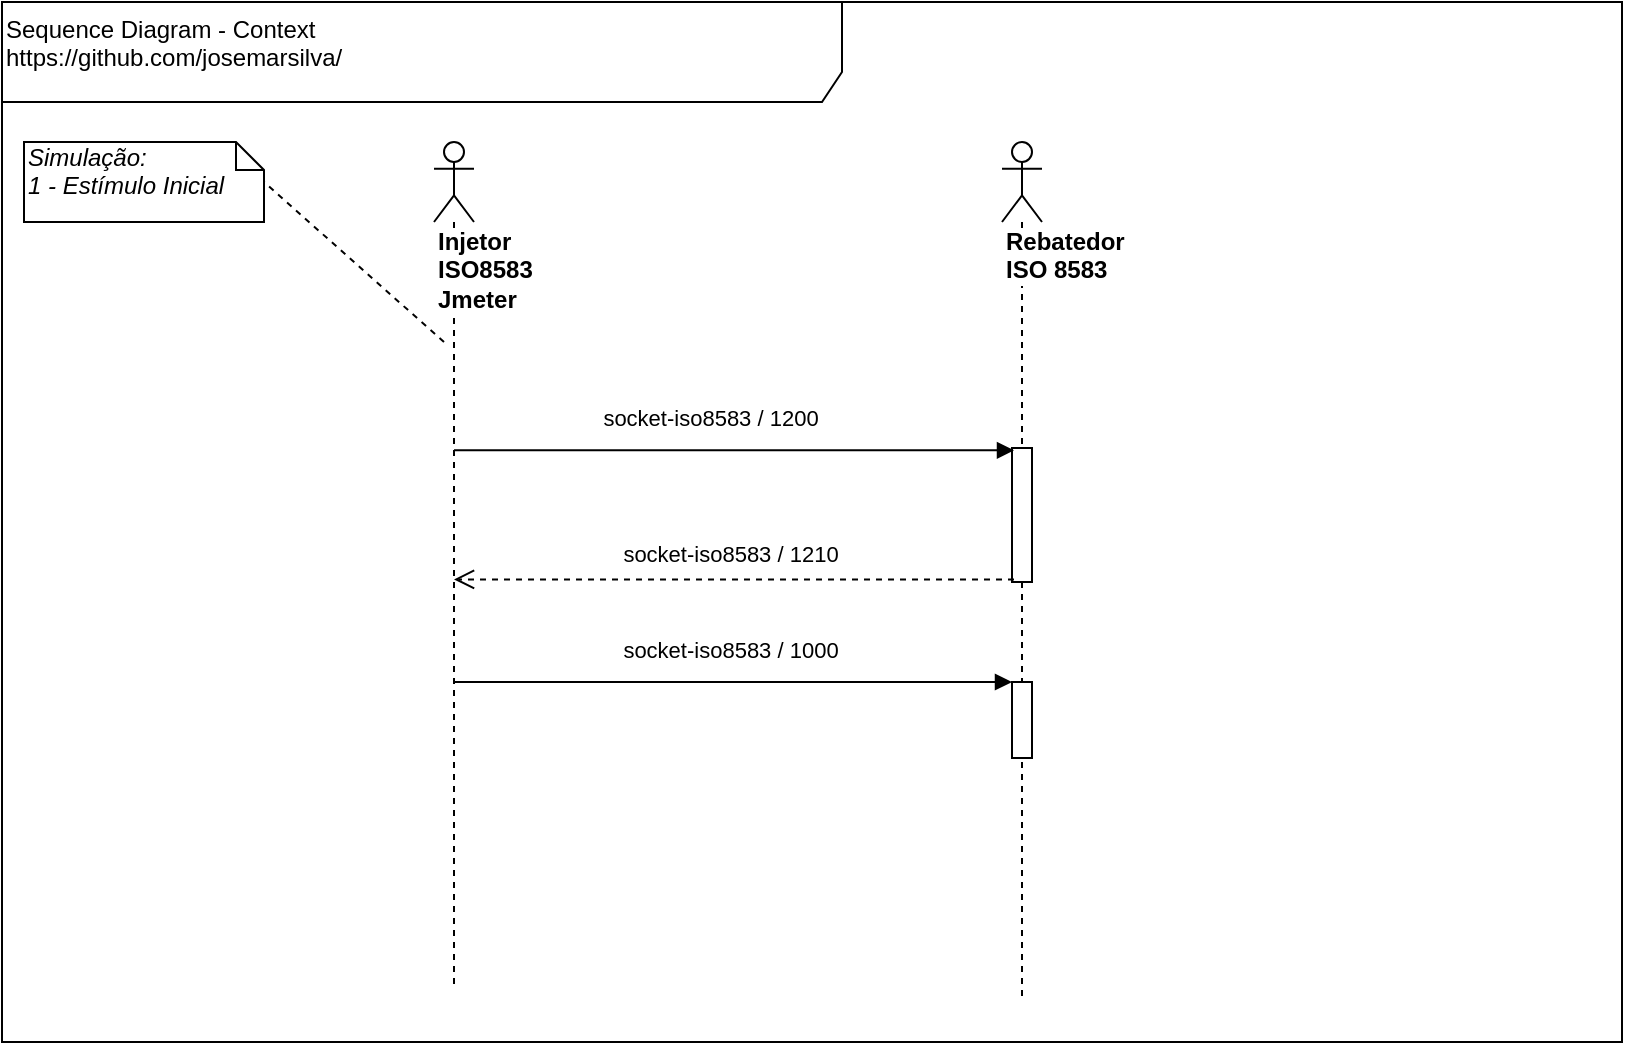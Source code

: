 <mxfile version="13.7.8" type="device"><diagram id="9e7c5bde-651a-596e-e7a2-a8a9bbe47cd4" name="Página-1"><mxGraphModel dx="1108" dy="534" grid="1" gridSize="10" guides="1" tooltips="1" connect="1" arrows="1" fold="1" page="1" pageScale="1" pageWidth="827" pageHeight="1169" background="#ffffff" math="0" shadow="0"><root><mxCell id="0"/><mxCell id="1" parent="0"/><mxCell id="TDG12jDj04-TZ9WR3QRp-41" value="&lt;div&gt;&lt;/div&gt;Sequence Diagram - Context&lt;br&gt;https://github.com/josemarsilva/&lt;div&gt;&lt;br&gt;&lt;/div&gt;" style="shape=umlFrame;whiteSpace=wrap;html=1;width=420;height=50;verticalAlign=top;align=left;" vertex="1" parent="1"><mxGeometry x="9" y="10" width="810" height="520" as="geometry"/></mxCell><mxCell id="4" value="&lt;span&gt;Injetor&amp;nbsp;&lt;br&gt;ISO8583&lt;br&gt;&lt;/span&gt;Jmeter&lt;span&gt;&lt;br&gt;&lt;/span&gt;" style="shape=umlLifeline;participant=umlActor;perimeter=lifelinePerimeter;whiteSpace=wrap;html=1;container=1;collapsible=0;recursiveResize=0;verticalAlign=top;spacingTop=36;labelBackgroundColor=#ffffff;outlineConnect=0;align=left;fontStyle=1" parent="1" vertex="1"><mxGeometry x="225" y="80" width="20" height="423" as="geometry"/></mxCell><mxCell id="8" value="Rebatedor&lt;br&gt;ISO 8583" style="shape=umlLifeline;participant=umlActor;perimeter=lifelinePerimeter;whiteSpace=wrap;html=1;container=1;collapsible=0;recursiveResize=0;verticalAlign=top;spacingTop=36;labelBackgroundColor=#ffffff;outlineConnect=0;align=left;fontStyle=1" parent="1" vertex="1"><mxGeometry x="509" y="80" width="20" height="430" as="geometry"/></mxCell><mxCell id="19" value="" style="html=1;points=[];perimeter=orthogonalPerimeter;" parent="8" vertex="1"><mxGeometry x="5" y="153" width="10" height="67" as="geometry"/></mxCell><mxCell id="36" value="" style="html=1;points=[];perimeter=orthogonalPerimeter;" parent="8" vertex="1"><mxGeometry x="5" y="270" width="10" height="38" as="geometry"/></mxCell><mxCell id="20" value="socket-iso8583 / 1200" style="html=1;verticalAlign=bottom;endArrow=block;entryX=0.1;entryY=0.017;entryPerimeter=0;" parent="1" source="4" target="19" edge="1"><mxGeometry x="-0.091" y="7" relative="1" as="geometry"><mxPoint x="252" y="234" as="sourcePoint"/><mxPoint x="1240" y="296" as="targetPoint"/><mxPoint as="offset"/></mxGeometry></mxCell><mxCell id="21" value="socket-iso8583 / 1210" style="html=1;verticalAlign=bottom;endArrow=open;dashed=1;endSize=8;exitX=0.1;exitY=0.981;exitPerimeter=0;" parent="1" source="19" target="4" edge="1"><mxGeometry x="0.016" y="-4" relative="1" as="geometry"><mxPoint x="234.5" y="733" as="targetPoint"/><mxPoint as="offset"/><mxPoint x="514" y="733" as="sourcePoint"/></mxGeometry></mxCell><mxCell id="37" value="socket-iso8583 / 1000" style="html=1;verticalAlign=bottom;endArrow=block;entryX=0;entryY=0;" parent="1" target="36" edge="1" source="4"><mxGeometry x="-0.016" y="7" relative="1" as="geometry"><mxPoint x="290" y="350" as="sourcePoint"/><mxPoint as="offset"/></mxGeometry></mxCell><mxCell id="39" value="&lt;span&gt;Simulação:&lt;/span&gt;&lt;br&gt;1 - Estímulo Inicial" style="shape=note;whiteSpace=wrap;html=1;size=14;verticalAlign=top;align=left;spacingTop=-6;fontStyle=2" parent="1" vertex="1"><mxGeometry x="20" y="80" width="120" height="40" as="geometry"/></mxCell><mxCell id="41" value="" style="html=1;verticalAlign=bottom;endArrow=none;dashed=1;endSize=8;endFill=0;entryX=1;entryY=0.5;" parent="1" target="39" edge="1"><mxGeometry relative="1" as="geometry"><mxPoint x="230" y="180" as="sourcePoint"/><mxPoint x="-100" y="190" as="targetPoint"/></mxGeometry></mxCell></root></mxGraphModel></diagram></mxfile>